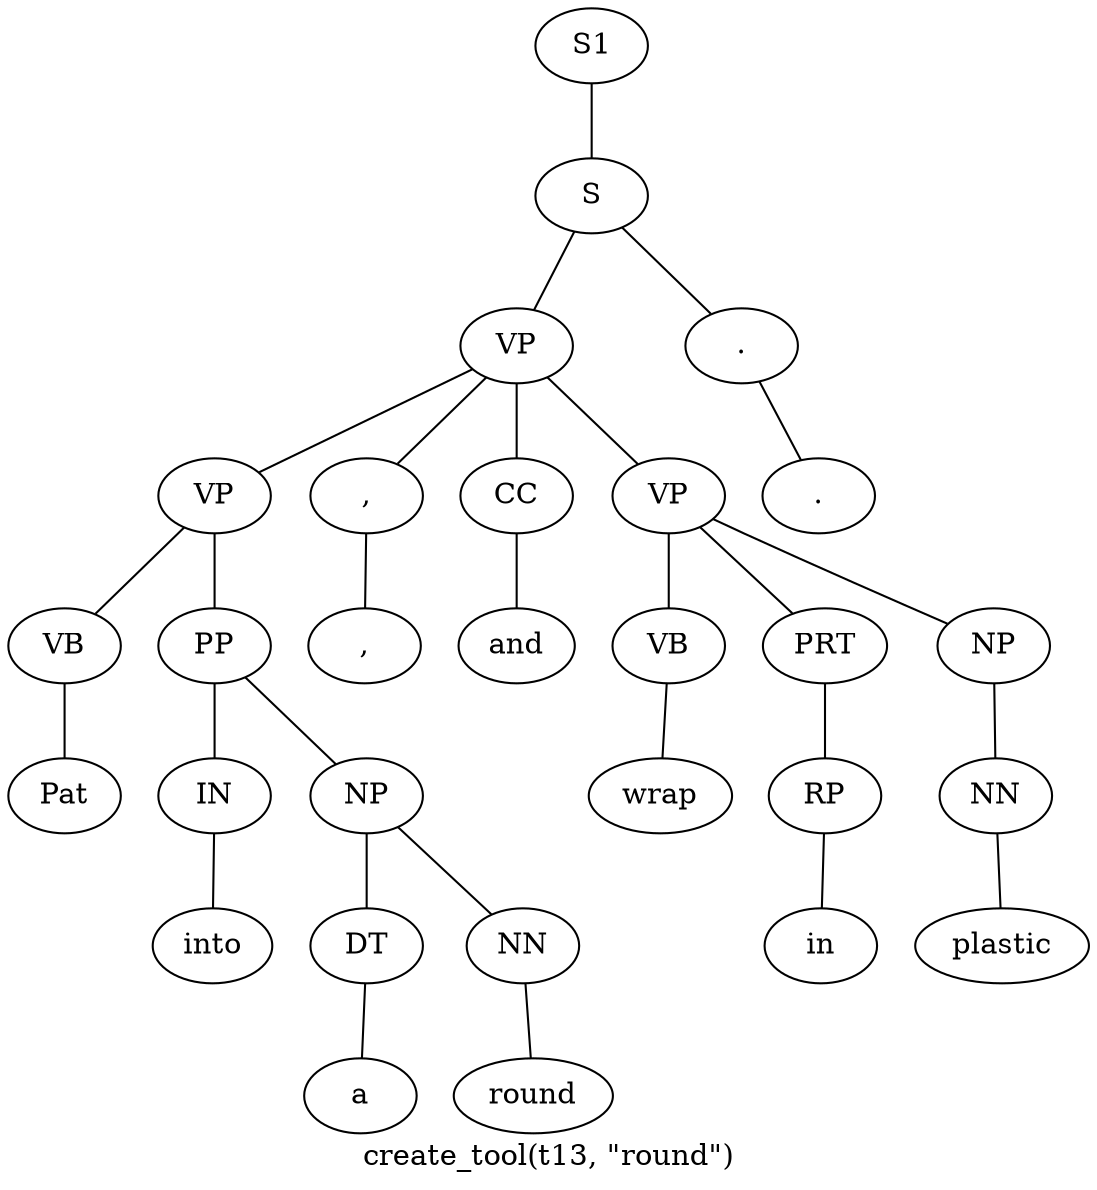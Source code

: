 graph SyntaxGraph {
	label = "create_tool(t13, \"round\")";
	Node0 [label="S1"];
	Node1 [label="S"];
	Node2 [label="VP"];
	Node3 [label="VP"];
	Node4 [label="VB"];
	Node5 [label="Pat"];
	Node6 [label="PP"];
	Node7 [label="IN"];
	Node8 [label="into"];
	Node9 [label="NP"];
	Node10 [label="DT"];
	Node11 [label="a"];
	Node12 [label="NN"];
	Node13 [label="round"];
	Node14 [label=","];
	Node15 [label=","];
	Node16 [label="CC"];
	Node17 [label="and"];
	Node18 [label="VP"];
	Node19 [label="VB"];
	Node20 [label="wrap"];
	Node21 [label="PRT"];
	Node22 [label="RP"];
	Node23 [label="in"];
	Node24 [label="NP"];
	Node25 [label="NN"];
	Node26 [label="plastic"];
	Node27 [label="."];
	Node28 [label="."];

	Node0 -- Node1;
	Node1 -- Node2;
	Node1 -- Node27;
	Node2 -- Node3;
	Node2 -- Node14;
	Node2 -- Node16;
	Node2 -- Node18;
	Node3 -- Node4;
	Node3 -- Node6;
	Node4 -- Node5;
	Node6 -- Node7;
	Node6 -- Node9;
	Node7 -- Node8;
	Node9 -- Node10;
	Node9 -- Node12;
	Node10 -- Node11;
	Node12 -- Node13;
	Node14 -- Node15;
	Node16 -- Node17;
	Node18 -- Node19;
	Node18 -- Node21;
	Node18 -- Node24;
	Node19 -- Node20;
	Node21 -- Node22;
	Node22 -- Node23;
	Node24 -- Node25;
	Node25 -- Node26;
	Node27 -- Node28;
}